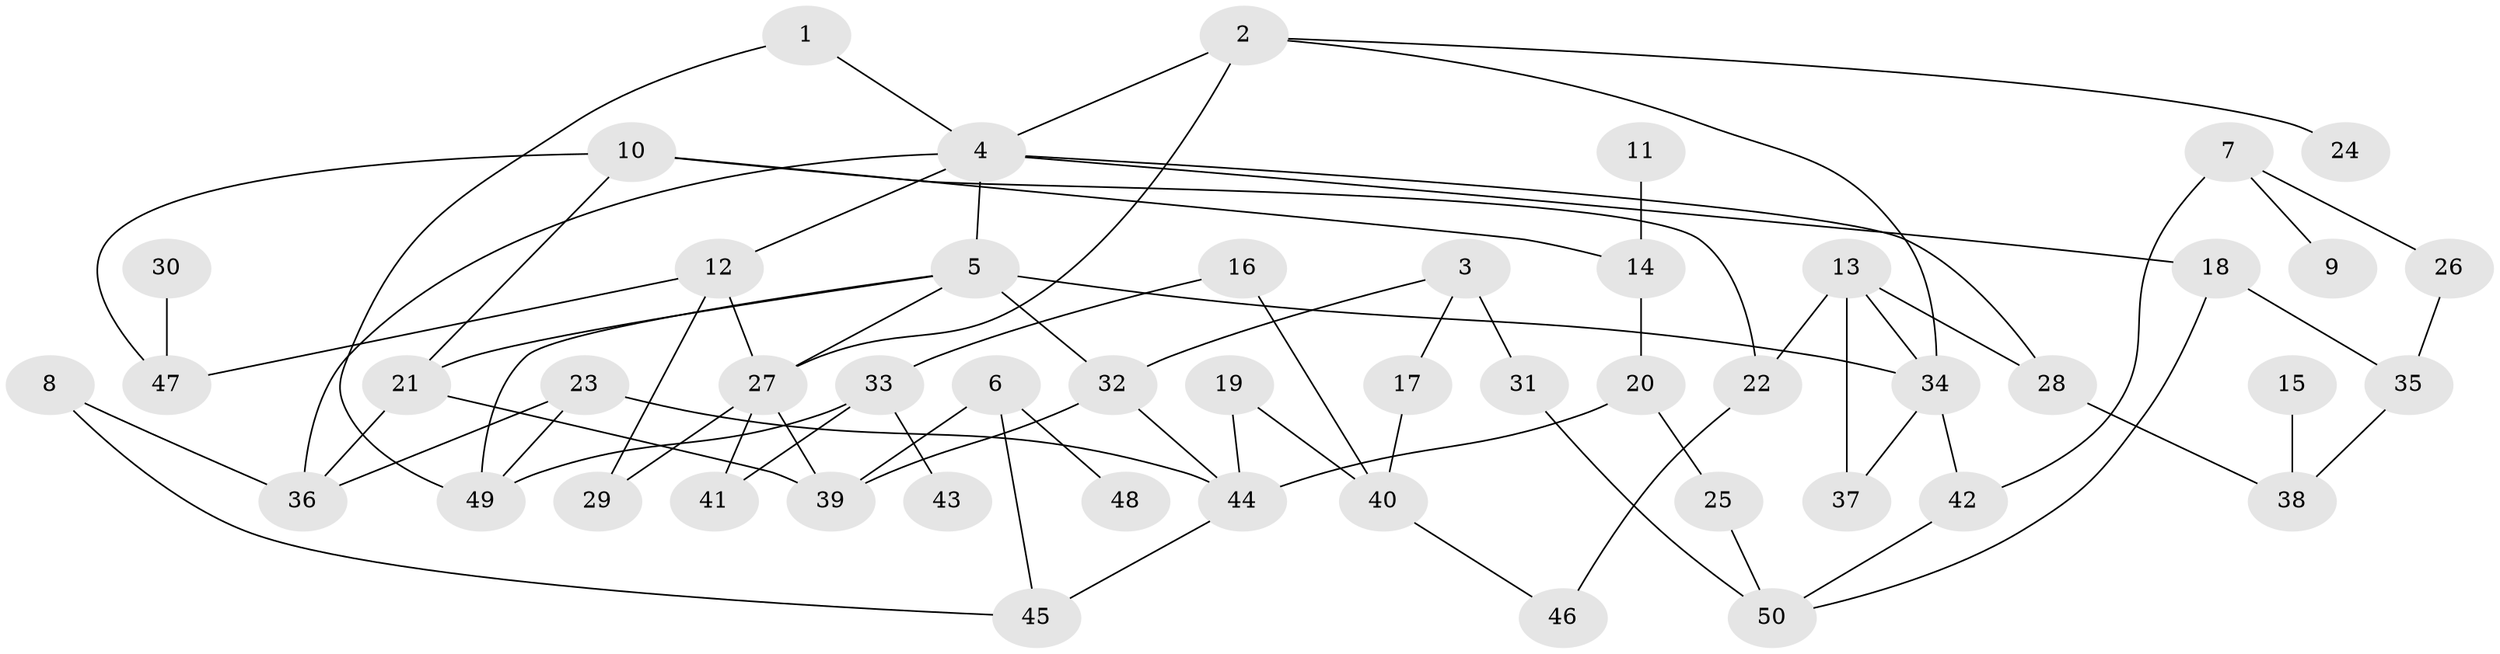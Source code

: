 // original degree distribution, {6: 0.020202020202020204, 7: 0.010101010101010102, 4: 0.12121212121212122, 3: 0.26262626262626265, 5: 0.06060606060606061, 1: 0.25252525252525254, 2: 0.2727272727272727}
// Generated by graph-tools (version 1.1) at 2025/00/03/09/25 03:00:58]
// undirected, 50 vertices, 75 edges
graph export_dot {
graph [start="1"]
  node [color=gray90,style=filled];
  1;
  2;
  3;
  4;
  5;
  6;
  7;
  8;
  9;
  10;
  11;
  12;
  13;
  14;
  15;
  16;
  17;
  18;
  19;
  20;
  21;
  22;
  23;
  24;
  25;
  26;
  27;
  28;
  29;
  30;
  31;
  32;
  33;
  34;
  35;
  36;
  37;
  38;
  39;
  40;
  41;
  42;
  43;
  44;
  45;
  46;
  47;
  48;
  49;
  50;
  1 -- 4 [weight=1.0];
  1 -- 49 [weight=1.0];
  2 -- 4 [weight=1.0];
  2 -- 24 [weight=1.0];
  2 -- 27 [weight=1.0];
  2 -- 34 [weight=1.0];
  3 -- 17 [weight=1.0];
  3 -- 31 [weight=2.0];
  3 -- 32 [weight=1.0];
  4 -- 5 [weight=1.0];
  4 -- 12 [weight=1.0];
  4 -- 18 [weight=2.0];
  4 -- 28 [weight=1.0];
  4 -- 36 [weight=1.0];
  5 -- 21 [weight=1.0];
  5 -- 27 [weight=1.0];
  5 -- 32 [weight=1.0];
  5 -- 34 [weight=1.0];
  5 -- 49 [weight=1.0];
  6 -- 39 [weight=1.0];
  6 -- 45 [weight=1.0];
  6 -- 48 [weight=1.0];
  7 -- 9 [weight=1.0];
  7 -- 26 [weight=1.0];
  7 -- 42 [weight=1.0];
  8 -- 36 [weight=1.0];
  8 -- 45 [weight=1.0];
  10 -- 14 [weight=1.0];
  10 -- 21 [weight=1.0];
  10 -- 22 [weight=1.0];
  10 -- 47 [weight=1.0];
  11 -- 14 [weight=1.0];
  12 -- 27 [weight=1.0];
  12 -- 29 [weight=1.0];
  12 -- 47 [weight=1.0];
  13 -- 22 [weight=1.0];
  13 -- 28 [weight=1.0];
  13 -- 34 [weight=1.0];
  13 -- 37 [weight=1.0];
  14 -- 20 [weight=1.0];
  15 -- 38 [weight=1.0];
  16 -- 33 [weight=1.0];
  16 -- 40 [weight=1.0];
  17 -- 40 [weight=1.0];
  18 -- 35 [weight=1.0];
  18 -- 50 [weight=1.0];
  19 -- 40 [weight=1.0];
  19 -- 44 [weight=1.0];
  20 -- 25 [weight=1.0];
  20 -- 44 [weight=1.0];
  21 -- 36 [weight=1.0];
  21 -- 39 [weight=1.0];
  22 -- 46 [weight=1.0];
  23 -- 36 [weight=1.0];
  23 -- 44 [weight=1.0];
  23 -- 49 [weight=1.0];
  25 -- 50 [weight=1.0];
  26 -- 35 [weight=1.0];
  27 -- 29 [weight=1.0];
  27 -- 39 [weight=1.0];
  27 -- 41 [weight=1.0];
  28 -- 38 [weight=1.0];
  30 -- 47 [weight=1.0];
  31 -- 50 [weight=1.0];
  32 -- 39 [weight=1.0];
  32 -- 44 [weight=1.0];
  33 -- 41 [weight=1.0];
  33 -- 43 [weight=1.0];
  33 -- 49 [weight=1.0];
  34 -- 37 [weight=1.0];
  34 -- 42 [weight=1.0];
  35 -- 38 [weight=1.0];
  40 -- 46 [weight=1.0];
  42 -- 50 [weight=1.0];
  44 -- 45 [weight=1.0];
}

